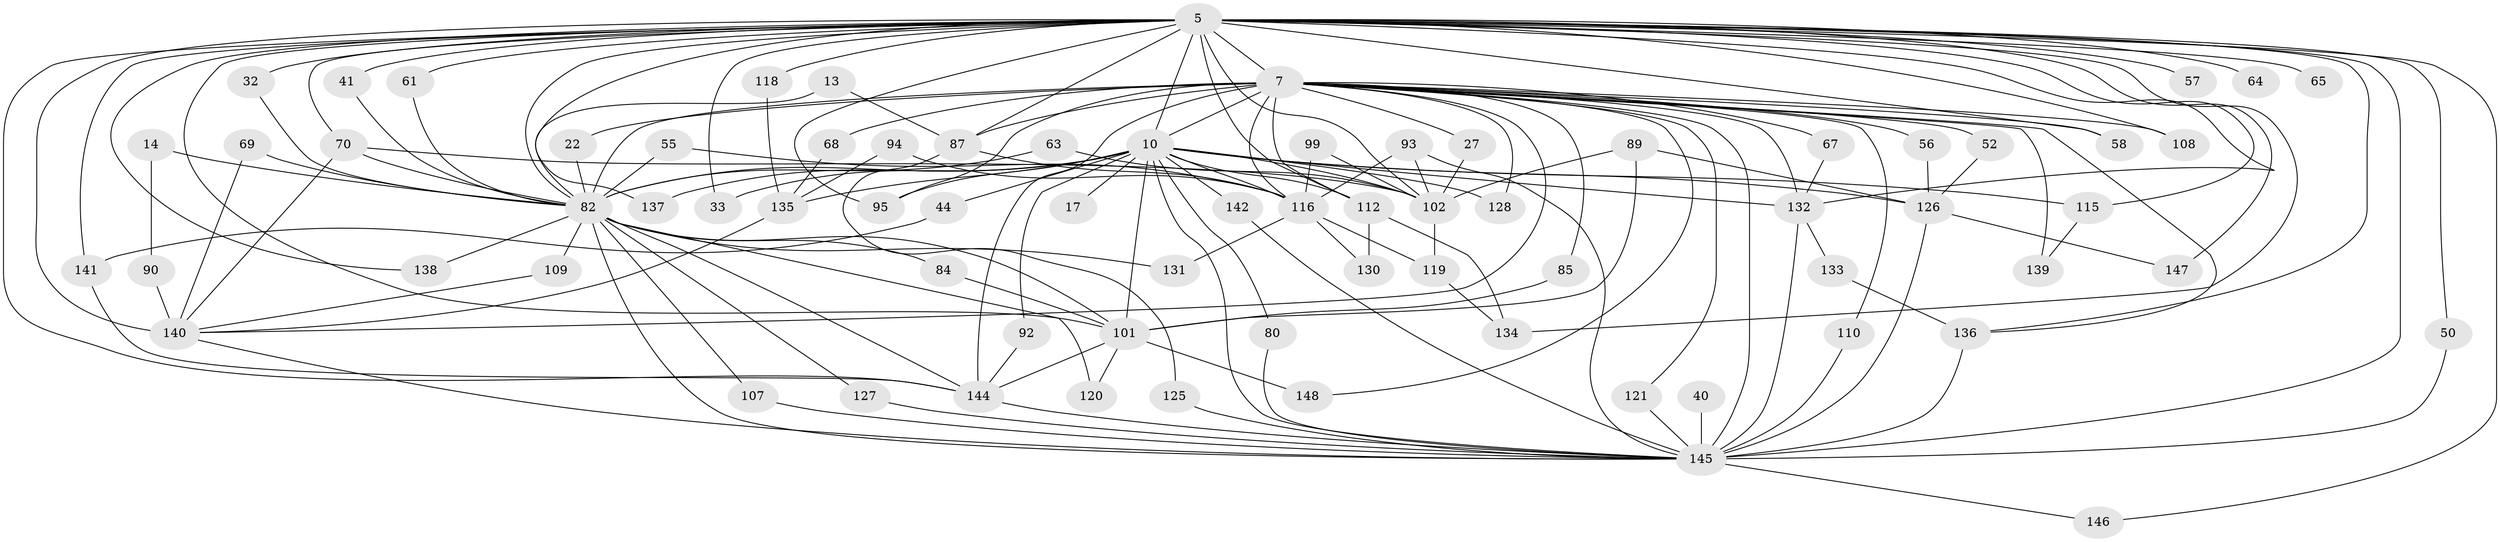 // original degree distribution, {20: 0.013513513513513514, 25: 0.006756756756756757, 24: 0.006756756756756757, 33: 0.006756756756756757, 30: 0.006756756756756757, 28: 0.006756756756756757, 26: 0.006756756756756757, 17: 0.006756756756756757, 27: 0.006756756756756757, 6: 0.033783783783783786, 7: 0.013513513513513514, 2: 0.5472972972972973, 3: 0.22297297297297297, 5: 0.02702702702702703, 4: 0.06756756756756757, 10: 0.006756756756756757, 8: 0.006756756756756757, 9: 0.006756756756756757}
// Generated by graph-tools (version 1.1) at 2025/44/03/09/25 04:44:38]
// undirected, 74 vertices, 158 edges
graph export_dot {
graph [start="1"]
  node [color=gray90,style=filled];
  5 [super="+4"];
  7 [super="+2"];
  10 [super="+6"];
  13;
  14;
  17;
  22;
  27;
  32;
  33;
  40;
  41;
  44;
  50;
  52;
  55;
  56;
  57;
  58;
  61;
  63;
  64;
  65;
  67;
  68;
  69;
  70 [super="+34"];
  80;
  82 [super="+36+8"];
  84;
  85;
  87 [super="+81+59"];
  89 [super="+73"];
  90;
  92;
  93 [super="+49"];
  94;
  95 [super="+29"];
  99;
  101 [super="+24+79+51+86"];
  102 [super="+26"];
  107;
  108 [super="+100"];
  109;
  110;
  112 [super="+28+98"];
  115 [super="+111+96"];
  116 [super="+76+77+78"];
  118;
  119 [super="+48"];
  120;
  121;
  125 [super="+122"];
  126 [super="+62"];
  127;
  128;
  130;
  131;
  132 [super="+113+117+129"];
  133;
  134 [super="+30"];
  135 [super="+66+19"];
  136 [super="+39"];
  137;
  138;
  139 [super="+103"];
  140 [super="+75+123+83"];
  141 [super="+74"];
  142 [super="+45"];
  144 [super="+71+97+91+114+46"];
  145 [super="+143+54+124"];
  146;
  147;
  148;
  5 -- 7 [weight=4];
  5 -- 10 [weight=4];
  5 -- 57 [weight=2];
  5 -- 58;
  5 -- 65 [weight=2];
  5 -- 118;
  5 -- 134 [weight=2];
  5 -- 137;
  5 -- 138;
  5 -- 140 [weight=5];
  5 -- 146;
  5 -- 64;
  5 -- 147;
  5 -- 32;
  5 -- 33;
  5 -- 41;
  5 -- 108;
  5 -- 50;
  5 -- 61;
  5 -- 87 [weight=2];
  5 -- 102;
  5 -- 70;
  5 -- 101 [weight=3];
  5 -- 82 [weight=4];
  5 -- 136;
  5 -- 95;
  5 -- 112;
  5 -- 144;
  5 -- 141;
  5 -- 115 [weight=2];
  5 -- 132 [weight=2];
  5 -- 145 [weight=7];
  7 -- 10 [weight=4];
  7 -- 22;
  7 -- 52;
  7 -- 58;
  7 -- 67;
  7 -- 68;
  7 -- 87 [weight=3];
  7 -- 110;
  7 -- 148;
  7 -- 128;
  7 -- 139 [weight=3];
  7 -- 85;
  7 -- 27;
  7 -- 116 [weight=3];
  7 -- 56;
  7 -- 121;
  7 -- 112;
  7 -- 82 [weight=5];
  7 -- 136;
  7 -- 95;
  7 -- 140;
  7 -- 108;
  7 -- 144 [weight=4];
  7 -- 132;
  7 -- 145 [weight=4];
  10 -- 17 [weight=2];
  10 -- 44 [weight=2];
  10 -- 92;
  10 -- 95;
  10 -- 102 [weight=2];
  10 -- 112 [weight=3];
  10 -- 135 [weight=3];
  10 -- 128;
  10 -- 137;
  10 -- 142 [weight=3];
  10 -- 80;
  10 -- 33;
  10 -- 101 [weight=3];
  10 -- 116 [weight=3];
  10 -- 82 [weight=5];
  10 -- 126 [weight=2];
  10 -- 115 [weight=2];
  10 -- 132 [weight=4];
  10 -- 145 [weight=5];
  13 -- 87;
  13 -- 82;
  14 -- 90;
  14 -- 82 [weight=2];
  22 -- 82;
  27 -- 102;
  32 -- 82;
  40 -- 145 [weight=2];
  41 -- 82;
  44 -- 141;
  50 -- 145;
  52 -- 126;
  55 -- 116;
  55 -- 82;
  56 -- 126;
  61 -- 82;
  63 -- 102;
  63 -- 82;
  67 -- 132;
  68 -- 135;
  69 -- 82;
  69 -- 140;
  70 -- 102;
  70 -- 82 [weight=2];
  70 -- 140;
  80 -- 145;
  82 -- 127;
  82 -- 131;
  82 -- 138;
  82 -- 84;
  82 -- 101;
  82 -- 107;
  82 -- 109;
  82 -- 120;
  82 -- 144;
  82 -- 145 [weight=6];
  84 -- 101;
  85 -- 101;
  87 -- 125;
  87 -- 116;
  89 -- 101;
  89 -- 102;
  89 -- 126;
  90 -- 140;
  92 -- 144;
  93 -- 102;
  93 -- 116;
  93 -- 145;
  94 -- 135;
  94 -- 116;
  99 -- 116;
  99 -- 102;
  101 -- 120;
  101 -- 148;
  101 -- 144;
  102 -- 119;
  107 -- 145;
  109 -- 140;
  110 -- 145;
  112 -- 134;
  112 -- 130;
  115 -- 139;
  116 -- 130;
  116 -- 119;
  116 -- 131;
  118 -- 135;
  119 -- 134;
  121 -- 145;
  125 -- 145 [weight=2];
  126 -- 147;
  126 -- 145 [weight=2];
  127 -- 145;
  132 -- 133;
  132 -- 145 [weight=2];
  133 -- 136;
  135 -- 140;
  136 -- 145 [weight=2];
  140 -- 145;
  141 -- 144;
  142 -- 145;
  144 -- 145;
  145 -- 146;
}
